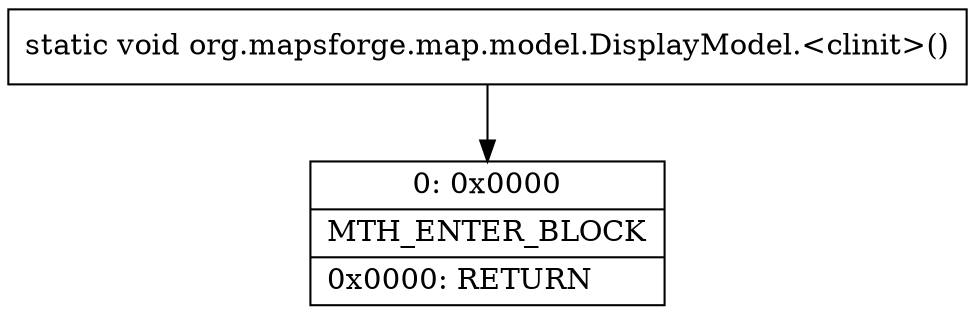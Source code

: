 digraph "CFG fororg.mapsforge.map.model.DisplayModel.\<clinit\>()V" {
Node_0 [shape=record,label="{0\:\ 0x0000|MTH_ENTER_BLOCK\l|0x0000: RETURN   \l}"];
MethodNode[shape=record,label="{static void org.mapsforge.map.model.DisplayModel.\<clinit\>() }"];
MethodNode -> Node_0;
}

